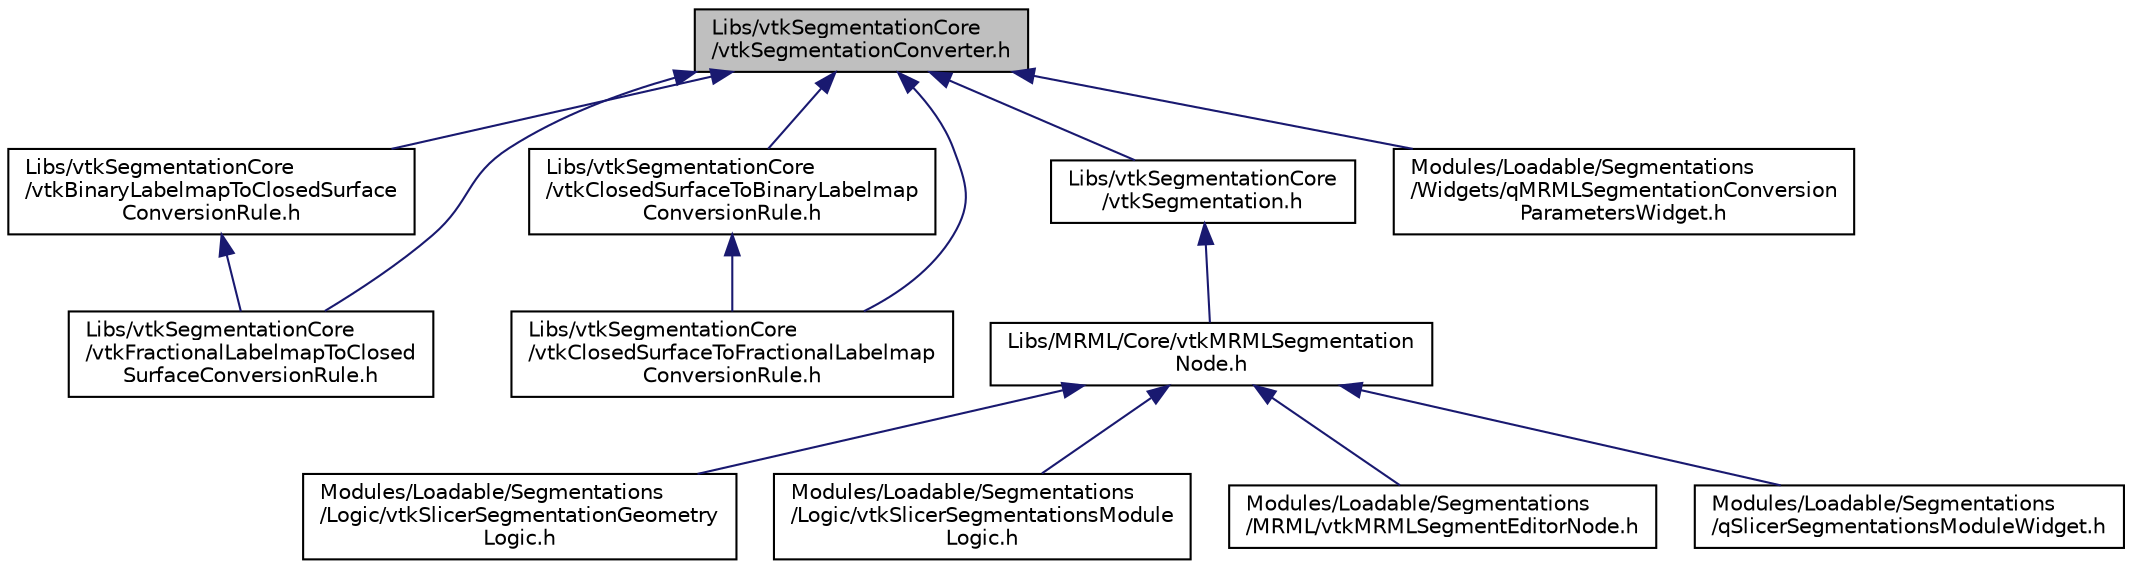 digraph "Libs/vtkSegmentationCore/vtkSegmentationConverter.h"
{
  bgcolor="transparent";
  edge [fontname="Helvetica",fontsize="10",labelfontname="Helvetica",labelfontsize="10"];
  node [fontname="Helvetica",fontsize="10",shape=record];
  Node10 [label="Libs/vtkSegmentationCore\l/vtkSegmentationConverter.h",height=0.2,width=0.4,color="black", fillcolor="grey75", style="filled", fontcolor="black"];
  Node10 -> Node11 [dir="back",color="midnightblue",fontsize="10",style="solid",fontname="Helvetica"];
  Node11 [label="Libs/vtkSegmentationCore\l/vtkBinaryLabelmapToClosedSurface\lConversionRule.h",height=0.2,width=0.4,color="black",URL="$vtkBinaryLabelmapToClosedSurfaceConversionRule_8h.html"];
  Node11 -> Node12 [dir="back",color="midnightblue",fontsize="10",style="solid",fontname="Helvetica"];
  Node12 [label="Libs/vtkSegmentationCore\l/vtkFractionalLabelmapToClosed\lSurfaceConversionRule.h",height=0.2,width=0.4,color="black",URL="$vtkFractionalLabelmapToClosedSurfaceConversionRule_8h.html"];
  Node10 -> Node13 [dir="back",color="midnightblue",fontsize="10",style="solid",fontname="Helvetica"];
  Node13 [label="Libs/vtkSegmentationCore\l/vtkClosedSurfaceToBinaryLabelmap\lConversionRule.h",height=0.2,width=0.4,color="black",URL="$vtkClosedSurfaceToBinaryLabelmapConversionRule_8h.html"];
  Node13 -> Node14 [dir="back",color="midnightblue",fontsize="10",style="solid",fontname="Helvetica"];
  Node14 [label="Libs/vtkSegmentationCore\l/vtkClosedSurfaceToFractionalLabelmap\lConversionRule.h",height=0.2,width=0.4,color="black",URL="$vtkClosedSurfaceToFractionalLabelmapConversionRule_8h.html"];
  Node10 -> Node14 [dir="back",color="midnightblue",fontsize="10",style="solid",fontname="Helvetica"];
  Node10 -> Node12 [dir="back",color="midnightblue",fontsize="10",style="solid",fontname="Helvetica"];
  Node10 -> Node15 [dir="back",color="midnightblue",fontsize="10",style="solid",fontname="Helvetica"];
  Node15 [label="Libs/vtkSegmentationCore\l/vtkSegmentation.h",height=0.2,width=0.4,color="black",URL="$vtkSegmentation_8h.html"];
  Node15 -> Node16 [dir="back",color="midnightblue",fontsize="10",style="solid",fontname="Helvetica"];
  Node16 [label="Libs/MRML/Core/vtkMRMLSegmentation\lNode.h",height=0.2,width=0.4,color="black",URL="$vtkMRMLSegmentationNode_8h.html"];
  Node16 -> Node17 [dir="back",color="midnightblue",fontsize="10",style="solid",fontname="Helvetica"];
  Node17 [label="Modules/Loadable/Segmentations\l/Logic/vtkSlicerSegmentationGeometry\lLogic.h",height=0.2,width=0.4,color="black",URL="$vtkSlicerSegmentationGeometryLogic_8h.html"];
  Node16 -> Node18 [dir="back",color="midnightblue",fontsize="10",style="solid",fontname="Helvetica"];
  Node18 [label="Modules/Loadable/Segmentations\l/Logic/vtkSlicerSegmentationsModule\lLogic.h",height=0.2,width=0.4,color="black",URL="$vtkSlicerSegmentationsModuleLogic_8h.html"];
  Node16 -> Node19 [dir="back",color="midnightblue",fontsize="10",style="solid",fontname="Helvetica"];
  Node19 [label="Modules/Loadable/Segmentations\l/MRML/vtkMRMLSegmentEditorNode.h",height=0.2,width=0.4,color="black",URL="$vtkMRMLSegmentEditorNode_8h.html"];
  Node16 -> Node20 [dir="back",color="midnightblue",fontsize="10",style="solid",fontname="Helvetica"];
  Node20 [label="Modules/Loadable/Segmentations\l/qSlicerSegmentationsModuleWidget.h",height=0.2,width=0.4,color="black",URL="$qSlicerSegmentationsModuleWidget_8h.html"];
  Node10 -> Node21 [dir="back",color="midnightblue",fontsize="10",style="solid",fontname="Helvetica"];
  Node21 [label="Modules/Loadable/Segmentations\l/Widgets/qMRMLSegmentationConversion\lParametersWidget.h",height=0.2,width=0.4,color="black",URL="$qMRMLSegmentationConversionParametersWidget_8h.html"];
}
